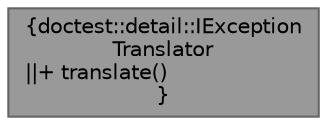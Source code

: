 digraph "doctest::detail::IExceptionTranslator"
{
 // LATEX_PDF_SIZE
  bgcolor="transparent";
  edge [fontname=Helvetica,fontsize=10,labelfontname=Helvetica,labelfontsize=10];
  node [fontname=Helvetica,fontsize=10,shape=box,height=0.2,width=0.4];
  Node1 [label="{doctest::detail::IException\lTranslator\n||+ translate()\l}",height=0.2,width=0.4,color="gray40", fillcolor="grey60", style="filled", fontcolor="black",tooltip=" "];
}
